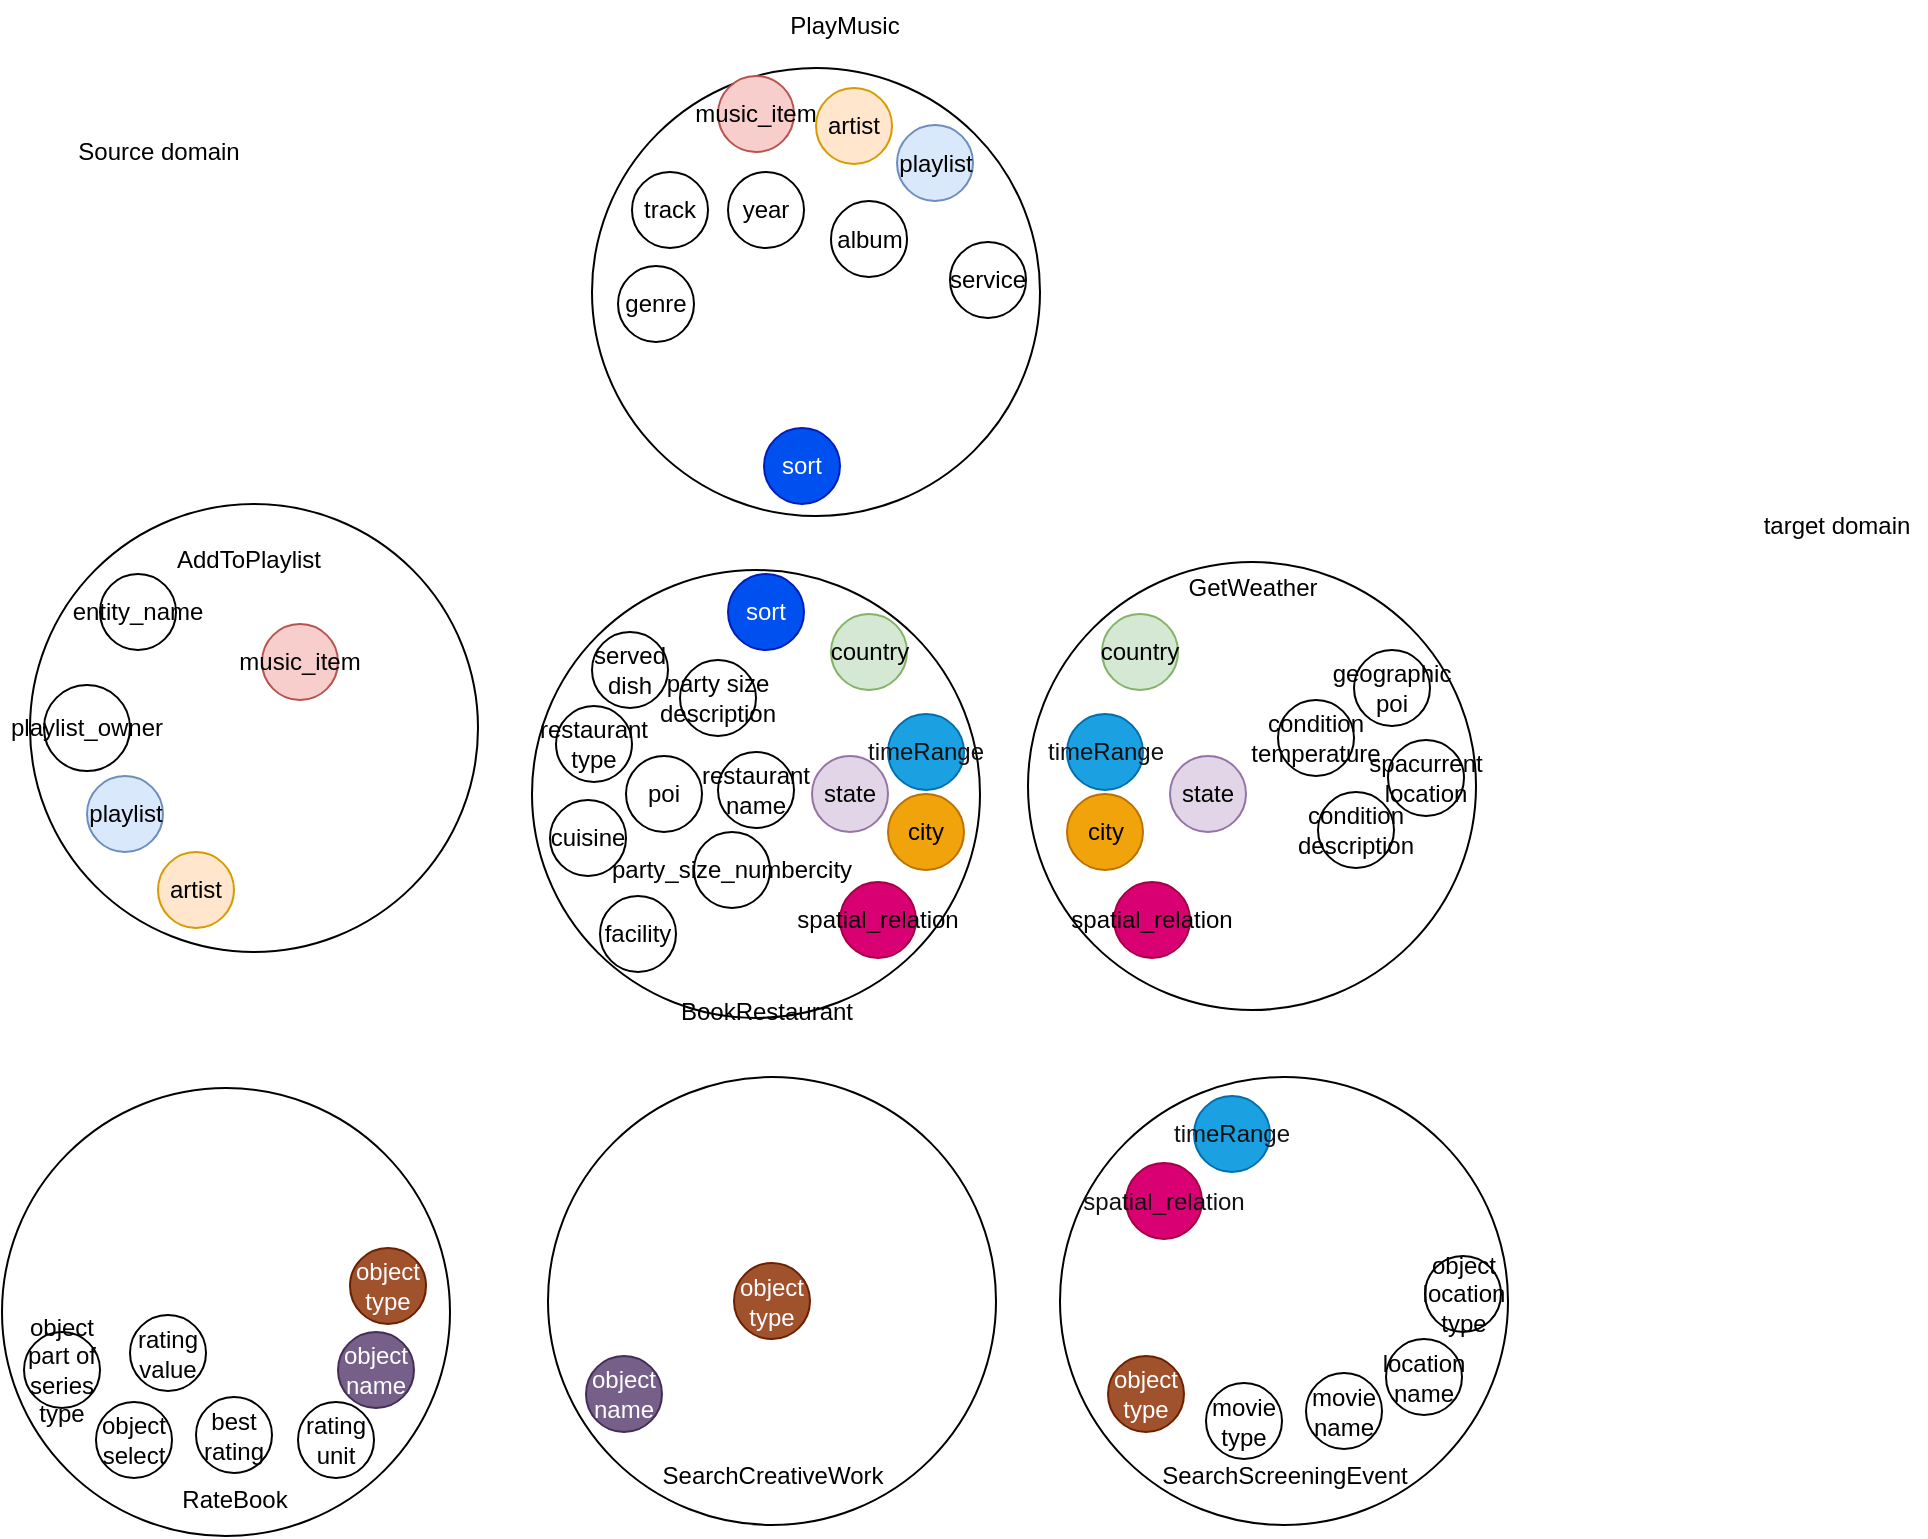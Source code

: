 <mxfile version="23.1.0" type="github">
  <diagram name="第 1 页" id="jxD4HPuxF9yWb5nmfORr">
    <mxGraphModel dx="1674" dy="784" grid="0" gridSize="10" guides="1" tooltips="1" connect="1" arrows="1" fold="1" page="1" pageScale="1" pageWidth="827" pageHeight="1169" math="0" shadow="0">
      <root>
        <mxCell id="0" />
        <mxCell id="1" parent="0" />
        <mxCell id="m9QAufIoSBWmaGEufKs7-1" value="" style="ellipse;whiteSpace=wrap;html=1;aspect=fixed;" vertex="1" parent="1">
          <mxGeometry x="367" y="349" width="224" height="224" as="geometry" />
        </mxCell>
        <mxCell id="m9QAufIoSBWmaGEufKs7-2" value="AddToPlaylist" style="text;html=1;align=center;verticalAlign=middle;resizable=0;points=[];autosize=1;strokeColor=none;fillColor=none;" vertex="1" parent="1">
          <mxGeometry x="431" y="364" width="90" height="26" as="geometry" />
        </mxCell>
        <mxCell id="m9QAufIoSBWmaGEufKs7-3" value="" style="ellipse;whiteSpace=wrap;html=1;aspect=fixed;" vertex="1" parent="1">
          <mxGeometry x="618" y="382" width="224" height="224" as="geometry" />
        </mxCell>
        <mxCell id="m9QAufIoSBWmaGEufKs7-4" value="BookRestaurant" style="text;html=1;align=center;verticalAlign=middle;resizable=0;points=[];autosize=1;strokeColor=none;fillColor=none;" vertex="1" parent="1">
          <mxGeometry x="683" y="590" width="104" height="26" as="geometry" />
        </mxCell>
        <mxCell id="m9QAufIoSBWmaGEufKs7-5" value="" style="ellipse;whiteSpace=wrap;html=1;aspect=fixed;" vertex="1" parent="1">
          <mxGeometry x="866" y="378" width="224" height="224" as="geometry" />
        </mxCell>
        <mxCell id="m9QAufIoSBWmaGEufKs7-6" value="GetWeather" style="text;html=1;align=center;verticalAlign=middle;resizable=0;points=[];autosize=1;strokeColor=none;fillColor=none;" vertex="1" parent="1">
          <mxGeometry x="937" y="378" width="82" height="26" as="geometry" />
        </mxCell>
        <mxCell id="m9QAufIoSBWmaGEufKs7-7" value="" style="ellipse;whiteSpace=wrap;html=1;aspect=fixed;" vertex="1" parent="1">
          <mxGeometry x="648" y="131" width="224" height="224" as="geometry" />
        </mxCell>
        <mxCell id="m9QAufIoSBWmaGEufKs7-8" value="PlayMusic" style="text;html=1;align=center;verticalAlign=middle;resizable=0;points=[];autosize=1;strokeColor=none;fillColor=none;" vertex="1" parent="1">
          <mxGeometry x="737" y="97" width="73" height="26" as="geometry" />
        </mxCell>
        <mxCell id="m9QAufIoSBWmaGEufKs7-9" value="" style="ellipse;whiteSpace=wrap;html=1;aspect=fixed;" vertex="1" parent="1">
          <mxGeometry x="353" y="641" width="224" height="224" as="geometry" />
        </mxCell>
        <mxCell id="m9QAufIoSBWmaGEufKs7-10" value="RateBook" style="text;html=1;align=center;verticalAlign=middle;resizable=0;points=[];autosize=1;strokeColor=none;fillColor=none;" vertex="1" parent="1">
          <mxGeometry x="433.5" y="833.5" width="71" height="26" as="geometry" />
        </mxCell>
        <mxCell id="m9QAufIoSBWmaGEufKs7-11" value="" style="ellipse;whiteSpace=wrap;html=1;aspect=fixed;" vertex="1" parent="1">
          <mxGeometry x="882" y="635.5" width="224" height="224" as="geometry" />
        </mxCell>
        <mxCell id="m9QAufIoSBWmaGEufKs7-12" value="SearchScreeningEvent" style="text;html=1;align=center;verticalAlign=middle;resizable=0;points=[];autosize=1;strokeColor=none;fillColor=none;" vertex="1" parent="1">
          <mxGeometry x="923.5" y="821.5" width="141" height="26" as="geometry" />
        </mxCell>
        <mxCell id="m9QAufIoSBWmaGEufKs7-13" value="" style="ellipse;whiteSpace=wrap;html=1;aspect=fixed;" vertex="1" parent="1">
          <mxGeometry x="626" y="635.5" width="224" height="224" as="geometry" />
        </mxCell>
        <mxCell id="m9QAufIoSBWmaGEufKs7-14" value="SearchCreativeWork" style="text;html=1;align=center;verticalAlign=middle;resizable=0;points=[];autosize=1;strokeColor=none;fillColor=none;" vertex="1" parent="1">
          <mxGeometry x="674" y="821.5" width="128" height="26" as="geometry" />
        </mxCell>
        <mxCell id="m9QAufIoSBWmaGEufKs7-16" value="artist" style="ellipse;whiteSpace=wrap;html=1;aspect=fixed;fillColor=#ffe6cc;strokeColor=#d79b00;" vertex="1" parent="1">
          <mxGeometry x="431" y="523" width="38" height="38" as="geometry" />
        </mxCell>
        <mxCell id="m9QAufIoSBWmaGEufKs7-17" value="entity_name" style="ellipse;whiteSpace=wrap;html=1;aspect=fixed;" vertex="1" parent="1">
          <mxGeometry x="402" y="384" width="38" height="38" as="geometry" />
        </mxCell>
        <mxCell id="m9QAufIoSBWmaGEufKs7-18" value="music_item" style="ellipse;whiteSpace=wrap;html=1;aspect=fixed;fillColor=#f8cecc;strokeColor=#b85450;" vertex="1" parent="1">
          <mxGeometry x="483" y="409" width="38" height="38" as="geometry" />
        </mxCell>
        <mxCell id="m9QAufIoSBWmaGEufKs7-19" value="playlist" style="ellipse;whiteSpace=wrap;html=1;aspect=fixed;fillColor=#dae8fc;strokeColor=#6c8ebf;" vertex="1" parent="1">
          <mxGeometry x="395.5" y="485" width="38" height="38" as="geometry" />
        </mxCell>
        <mxCell id="m9QAufIoSBWmaGEufKs7-22" value="playlist_owner" style="ellipse;whiteSpace=wrap;html=1;aspect=fixed;" vertex="1" parent="1">
          <mxGeometry x="374" y="439.5" width="43" height="43" as="geometry" />
        </mxCell>
        <mxCell id="m9QAufIoSBWmaGEufKs7-23" value="sort" style="ellipse;whiteSpace=wrap;html=1;aspect=fixed;fillColor=#0050ef;fontColor=#ffffff;strokeColor=#001DBC;" vertex="1" parent="1">
          <mxGeometry x="716" y="384" width="38" height="38" as="geometry" />
        </mxCell>
        <mxCell id="m9QAufIoSBWmaGEufKs7-25" value="state" style="ellipse;whiteSpace=wrap;html=1;aspect=fixed;fillColor=#e1d5e7;strokeColor=#9673a6;" vertex="1" parent="1">
          <mxGeometry x="758" y="475" width="38" height="38" as="geometry" />
        </mxCell>
        <mxCell id="m9QAufIoSBWmaGEufKs7-26" value="city" style="ellipse;whiteSpace=wrap;html=1;aspect=fixed;fillColor=#f0a30a;fontColor=#000000;strokeColor=#BD7000;" vertex="1" parent="1">
          <mxGeometry x="796" y="494" width="38" height="38" as="geometry" />
        </mxCell>
        <mxCell id="m9QAufIoSBWmaGEufKs7-27" value="&lt;font color=&quot;#121111&quot;&gt;timeRange&lt;/font&gt;" style="ellipse;whiteSpace=wrap;html=1;aspect=fixed;fillColor=#1ba1e2;fontColor=#ffffff;strokeColor=#006EAF;" vertex="1" parent="1">
          <mxGeometry x="796" y="454" width="38" height="38" as="geometry" />
        </mxCell>
        <mxCell id="m9QAufIoSBWmaGEufKs7-28" value="country" style="ellipse;whiteSpace=wrap;html=1;aspect=fixed;fillColor=#d5e8d4;strokeColor=#82b366;" vertex="1" parent="1">
          <mxGeometry x="767.5" y="404" width="38" height="38" as="geometry" />
        </mxCell>
        <mxCell id="m9QAufIoSBWmaGEufKs7-29" value="party_size_numbercity" style="ellipse;whiteSpace=wrap;html=1;aspect=fixed;" vertex="1" parent="1">
          <mxGeometry x="699" y="513" width="38" height="38" as="geometry" />
        </mxCell>
        <mxCell id="m9QAufIoSBWmaGEufKs7-30" value="&lt;font color=&quot;#030303&quot;&gt;spatial_relation&lt;/font&gt;" style="ellipse;whiteSpace=wrap;html=1;aspect=fixed;fillColor=#d80073;fontColor=#ffffff;strokeColor=#A50040;" vertex="1" parent="1">
          <mxGeometry x="772" y="538" width="38" height="38" as="geometry" />
        </mxCell>
        <mxCell id="m9QAufIoSBWmaGEufKs7-31" value="state" style="ellipse;whiteSpace=wrap;html=1;aspect=fixed;fillColor=#e1d5e7;strokeColor=#9673a6;" vertex="1" parent="1">
          <mxGeometry x="937" y="475" width="38" height="38" as="geometry" />
        </mxCell>
        <mxCell id="m9QAufIoSBWmaGEufKs7-32" value="city" style="ellipse;whiteSpace=wrap;html=1;aspect=fixed;fillColor=#f0a30a;fontColor=#000000;strokeColor=#BD7000;" vertex="1" parent="1">
          <mxGeometry x="885.5" y="494" width="38" height="38" as="geometry" />
        </mxCell>
        <mxCell id="m9QAufIoSBWmaGEufKs7-33" value="spacurrent location" style="ellipse;whiteSpace=wrap;html=1;aspect=fixed;" vertex="1" parent="1">
          <mxGeometry x="1046" y="467" width="38" height="38" as="geometry" />
        </mxCell>
        <mxCell id="m9QAufIoSBWmaGEufKs7-34" value="country" style="ellipse;whiteSpace=wrap;html=1;aspect=fixed;fillColor=#d5e8d4;strokeColor=#82b366;" vertex="1" parent="1">
          <mxGeometry x="903" y="404" width="38" height="38" as="geometry" />
        </mxCell>
        <mxCell id="m9QAufIoSBWmaGEufKs7-35" value="&lt;font color=&quot;#121111&quot;&gt;timeRange&lt;/font&gt;" style="ellipse;whiteSpace=wrap;html=1;aspect=fixed;fillColor=#1ba1e2;fontColor=#ffffff;strokeColor=#006EAF;" vertex="1" parent="1">
          <mxGeometry x="885.5" y="454" width="38" height="38" as="geometry" />
        </mxCell>
        <mxCell id="m9QAufIoSBWmaGEufKs7-36" value="condition temperature" style="ellipse;whiteSpace=wrap;html=1;aspect=fixed;" vertex="1" parent="1">
          <mxGeometry x="991" y="447" width="38" height="38" as="geometry" />
        </mxCell>
        <mxCell id="m9QAufIoSBWmaGEufKs7-37" value="&lt;font color=&quot;#121212&quot;&gt;spatial_relation&lt;/font&gt;" style="ellipse;whiteSpace=wrap;html=1;aspect=fixed;fillColor=#d80073;fontColor=#ffffff;strokeColor=#A50040;" vertex="1" parent="1">
          <mxGeometry x="915" y="678.5" width="38" height="38" as="geometry" />
        </mxCell>
        <mxCell id="m9QAufIoSBWmaGEufKs7-38" value="movie type" style="ellipse;whiteSpace=wrap;html=1;aspect=fixed;" vertex="1" parent="1">
          <mxGeometry x="955" y="788.5" width="38" height="38" as="geometry" />
        </mxCell>
        <mxCell id="m9QAufIoSBWmaGEufKs7-39" value="movie name" style="ellipse;whiteSpace=wrap;html=1;aspect=fixed;" vertex="1" parent="1">
          <mxGeometry x="1005" y="783.5" width="38" height="38" as="geometry" />
        </mxCell>
        <mxCell id="m9QAufIoSBWmaGEufKs7-40" value="location name" style="ellipse;whiteSpace=wrap;html=1;aspect=fixed;" vertex="1" parent="1">
          <mxGeometry x="1045" y="766.5" width="38" height="38" as="geometry" />
        </mxCell>
        <mxCell id="m9QAufIoSBWmaGEufKs7-41" value="object location type" style="ellipse;whiteSpace=wrap;html=1;aspect=fixed;" vertex="1" parent="1">
          <mxGeometry x="1064.5" y="725" width="38" height="38" as="geometry" />
        </mxCell>
        <mxCell id="m9QAufIoSBWmaGEufKs7-42" value="&lt;font color=&quot;#121212&quot;&gt;timeRange&lt;/font&gt;" style="ellipse;whiteSpace=wrap;html=1;aspect=fixed;fillColor=#1ba1e2;fontColor=#ffffff;strokeColor=#006EAF;" vertex="1" parent="1">
          <mxGeometry x="949" y="645" width="38" height="38" as="geometry" />
        </mxCell>
        <mxCell id="m9QAufIoSBWmaGEufKs7-43" value="object type" style="ellipse;whiteSpace=wrap;html=1;aspect=fixed;fillColor=#a0522d;fontColor=#ffffff;strokeColor=#6D1F00;" vertex="1" parent="1">
          <mxGeometry x="527" y="721" width="38" height="38" as="geometry" />
        </mxCell>
        <mxCell id="m9QAufIoSBWmaGEufKs7-44" value="object select" style="ellipse;whiteSpace=wrap;html=1;aspect=fixed;" vertex="1" parent="1">
          <mxGeometry x="400" y="798" width="38" height="38" as="geometry" />
        </mxCell>
        <mxCell id="m9QAufIoSBWmaGEufKs7-45" value="rating unit" style="ellipse;whiteSpace=wrap;html=1;aspect=fixed;" vertex="1" parent="1">
          <mxGeometry x="501" y="798" width="38" height="38" as="geometry" />
        </mxCell>
        <mxCell id="m9QAufIoSBWmaGEufKs7-46" value="object name" style="ellipse;whiteSpace=wrap;html=1;aspect=fixed;fillColor=#76608a;fontColor=#ffffff;strokeColor=#432D57;" vertex="1" parent="1">
          <mxGeometry x="521" y="763" width="38" height="38" as="geometry" />
        </mxCell>
        <mxCell id="m9QAufIoSBWmaGEufKs7-47" value="object part of series type" style="ellipse;whiteSpace=wrap;html=1;aspect=fixed;" vertex="1" parent="1">
          <mxGeometry x="364" y="763" width="38" height="38" as="geometry" />
        </mxCell>
        <mxCell id="m9QAufIoSBWmaGEufKs7-48" value="best rating" style="ellipse;whiteSpace=wrap;html=1;aspect=fixed;" vertex="1" parent="1">
          <mxGeometry x="450" y="795.5" width="38" height="38" as="geometry" />
        </mxCell>
        <mxCell id="m9QAufIoSBWmaGEufKs7-49" value="album" style="ellipse;whiteSpace=wrap;html=1;aspect=fixed;" vertex="1" parent="1">
          <mxGeometry x="767.5" y="197.5" width="38" height="38" as="geometry" />
        </mxCell>
        <mxCell id="m9QAufIoSBWmaGEufKs7-50" value="track" style="ellipse;whiteSpace=wrap;html=1;aspect=fixed;" vertex="1" parent="1">
          <mxGeometry x="668" y="183" width="38" height="38" as="geometry" />
        </mxCell>
        <mxCell id="m9QAufIoSBWmaGEufKs7-51" value="year" style="ellipse;whiteSpace=wrap;html=1;aspect=fixed;" vertex="1" parent="1">
          <mxGeometry x="716" y="183" width="38" height="38" as="geometry" />
        </mxCell>
        <mxCell id="m9QAufIoSBWmaGEufKs7-52" value="sort" style="ellipse;whiteSpace=wrap;html=1;aspect=fixed;fillColor=#0050ef;fontColor=#ffffff;strokeColor=#001DBC;" vertex="1" parent="1">
          <mxGeometry x="734" y="311" width="38" height="38" as="geometry" />
        </mxCell>
        <mxCell id="m9QAufIoSBWmaGEufKs7-53" value="service" style="ellipse;whiteSpace=wrap;html=1;aspect=fixed;" vertex="1" parent="1">
          <mxGeometry x="827" y="218" width="38" height="38" as="geometry" />
        </mxCell>
        <mxCell id="m9QAufIoSBWmaGEufKs7-54" value="genre" style="ellipse;whiteSpace=wrap;html=1;aspect=fixed;" vertex="1" parent="1">
          <mxGeometry x="661" y="230" width="38" height="38" as="geometry" />
        </mxCell>
        <mxCell id="m9QAufIoSBWmaGEufKs7-61" value="Source domain" style="text;html=1;align=center;verticalAlign=middle;resizable=0;points=[];autosize=1;strokeColor=none;fillColor=none;" vertex="1" parent="1">
          <mxGeometry x="381" y="160" width="99" height="26" as="geometry" />
        </mxCell>
        <mxCell id="m9QAufIoSBWmaGEufKs7-62" value="target domain" style="text;html=1;align=center;verticalAlign=middle;resizable=0;points=[];autosize=1;strokeColor=none;fillColor=none;" vertex="1" parent="1">
          <mxGeometry x="1224" y="347" width="91" height="26" as="geometry" />
        </mxCell>
        <mxCell id="m9QAufIoSBWmaGEufKs7-63" value="artist" style="ellipse;whiteSpace=wrap;html=1;aspect=fixed;fillColor=#ffe6cc;strokeColor=#d79b00;" vertex="1" parent="1">
          <mxGeometry x="760" y="141" width="38" height="38" as="geometry" />
        </mxCell>
        <mxCell id="m9QAufIoSBWmaGEufKs7-64" value="playlist" style="ellipse;whiteSpace=wrap;html=1;aspect=fixed;fillColor=#dae8fc;strokeColor=#6c8ebf;" vertex="1" parent="1">
          <mxGeometry x="800.5" y="159.5" width="38" height="38" as="geometry" />
        </mxCell>
        <mxCell id="m9QAufIoSBWmaGEufKs7-65" value="music_item" style="ellipse;whiteSpace=wrap;html=1;aspect=fixed;fillColor=#f8cecc;strokeColor=#b85450;" vertex="1" parent="1">
          <mxGeometry x="711" y="135" width="38" height="38" as="geometry" />
        </mxCell>
        <mxCell id="m9QAufIoSBWmaGEufKs7-67" value="restaurant type" style="ellipse;whiteSpace=wrap;html=1;aspect=fixed;" vertex="1" parent="1">
          <mxGeometry x="630" y="450" width="38" height="38" as="geometry" />
        </mxCell>
        <mxCell id="m9QAufIoSBWmaGEufKs7-68" value="poi" style="ellipse;whiteSpace=wrap;html=1;aspect=fixed;" vertex="1" parent="1">
          <mxGeometry x="665" y="475" width="38" height="38" as="geometry" />
        </mxCell>
        <mxCell id="m9QAufIoSBWmaGEufKs7-69" value="restaurant name" style="ellipse;whiteSpace=wrap;html=1;aspect=fixed;" vertex="1" parent="1">
          <mxGeometry x="711" y="473" width="38" height="38" as="geometry" />
        </mxCell>
        <mxCell id="m9QAufIoSBWmaGEufKs7-70" value="party size description" style="ellipse;whiteSpace=wrap;html=1;aspect=fixed;" vertex="1" parent="1">
          <mxGeometry x="692" y="427" width="38" height="38" as="geometry" />
        </mxCell>
        <mxCell id="m9QAufIoSBWmaGEufKs7-71" value="facility" style="ellipse;whiteSpace=wrap;html=1;aspect=fixed;" vertex="1" parent="1">
          <mxGeometry x="652" y="545" width="38" height="38" as="geometry" />
        </mxCell>
        <mxCell id="m9QAufIoSBWmaGEufKs7-72" value="cuisine" style="ellipse;whiteSpace=wrap;html=1;aspect=fixed;" vertex="1" parent="1">
          <mxGeometry x="627" y="497" width="38" height="38" as="geometry" />
        </mxCell>
        <mxCell id="m9QAufIoSBWmaGEufKs7-73" value="served dish" style="ellipse;whiteSpace=wrap;html=1;aspect=fixed;" vertex="1" parent="1">
          <mxGeometry x="648" y="413" width="38" height="38" as="geometry" />
        </mxCell>
        <mxCell id="m9QAufIoSBWmaGEufKs7-74" value="&lt;font color=&quot;#030303&quot;&gt;spatial_relation&lt;/font&gt;" style="ellipse;whiteSpace=wrap;html=1;aspect=fixed;fillColor=#d80073;fontColor=#ffffff;strokeColor=#A50040;" vertex="1" parent="1">
          <mxGeometry x="909" y="538" width="38" height="38" as="geometry" />
        </mxCell>
        <mxCell id="m9QAufIoSBWmaGEufKs7-75" value="geographic poi" style="ellipse;whiteSpace=wrap;html=1;aspect=fixed;" vertex="1" parent="1">
          <mxGeometry x="1029" y="422" width="38" height="38" as="geometry" />
        </mxCell>
        <mxCell id="m9QAufIoSBWmaGEufKs7-76" value="condition description" style="ellipse;whiteSpace=wrap;html=1;aspect=fixed;" vertex="1" parent="1">
          <mxGeometry x="1011" y="493" width="38" height="38" as="geometry" />
        </mxCell>
        <mxCell id="m9QAufIoSBWmaGEufKs7-78" value="object type" style="ellipse;whiteSpace=wrap;html=1;aspect=fixed;fillColor=#a0522d;fontColor=#ffffff;strokeColor=#6D1F00;" vertex="1" parent="1">
          <mxGeometry x="719" y="728.5" width="38" height="38" as="geometry" />
        </mxCell>
        <mxCell id="m9QAufIoSBWmaGEufKs7-79" value="object name" style="ellipse;whiteSpace=wrap;html=1;aspect=fixed;fillColor=#76608a;fontColor=#ffffff;strokeColor=#432D57;" vertex="1" parent="1">
          <mxGeometry x="645" y="775" width="38" height="38" as="geometry" />
        </mxCell>
        <mxCell id="m9QAufIoSBWmaGEufKs7-80" value="rating value" style="ellipse;whiteSpace=wrap;html=1;aspect=fixed;" vertex="1" parent="1">
          <mxGeometry x="417" y="754.5" width="38" height="38" as="geometry" />
        </mxCell>
        <mxCell id="m9QAufIoSBWmaGEufKs7-83" value="object type" style="ellipse;whiteSpace=wrap;html=1;aspect=fixed;fillColor=#a0522d;fontColor=#ffffff;strokeColor=#6D1F00;" vertex="1" parent="1">
          <mxGeometry x="906" y="775" width="38" height="38" as="geometry" />
        </mxCell>
      </root>
    </mxGraphModel>
  </diagram>
</mxfile>
